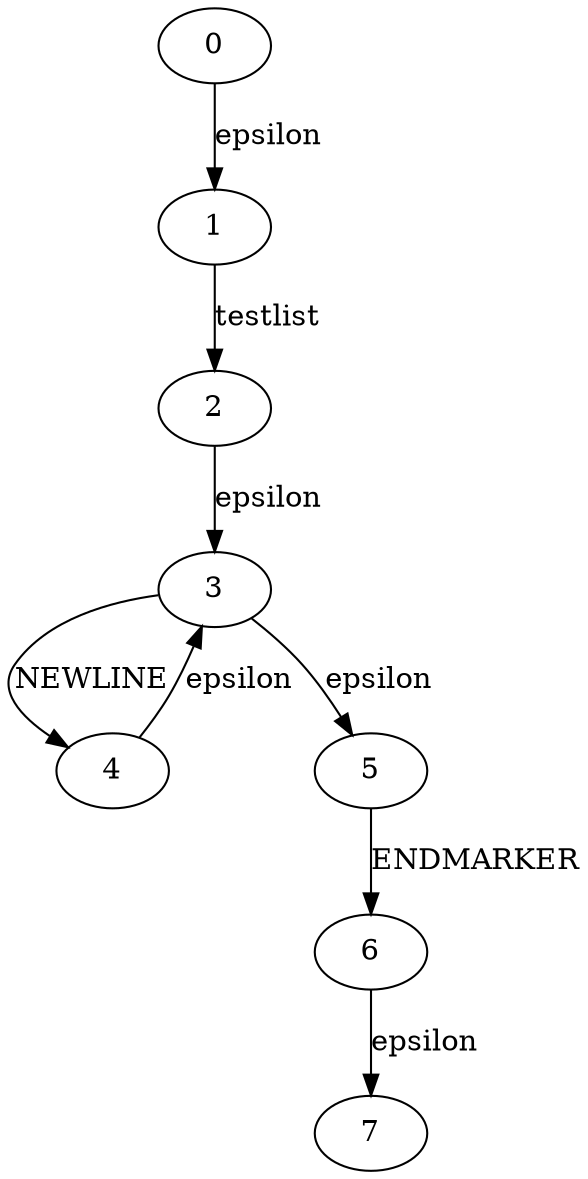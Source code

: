 
digraph eval_input {
  0->1[label=epsilon]
  1->2[label=testlist]
  2->3[label=epsilon]
  3->4[label=NEWLINE]
  4->3[label=epsilon]
  3->5[label=epsilon]
  5->6[label=ENDMARKER]
  6->7[label=epsilon]
}
